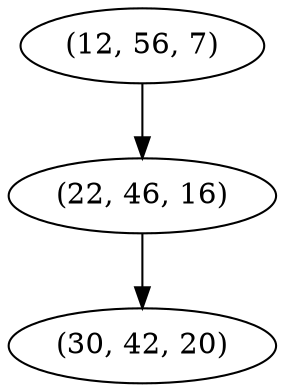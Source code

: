 digraph tree {
    "(12, 56, 7)";
    "(22, 46, 16)";
    "(30, 42, 20)";
    "(12, 56, 7)" -> "(22, 46, 16)";
    "(22, 46, 16)" -> "(30, 42, 20)";
}
